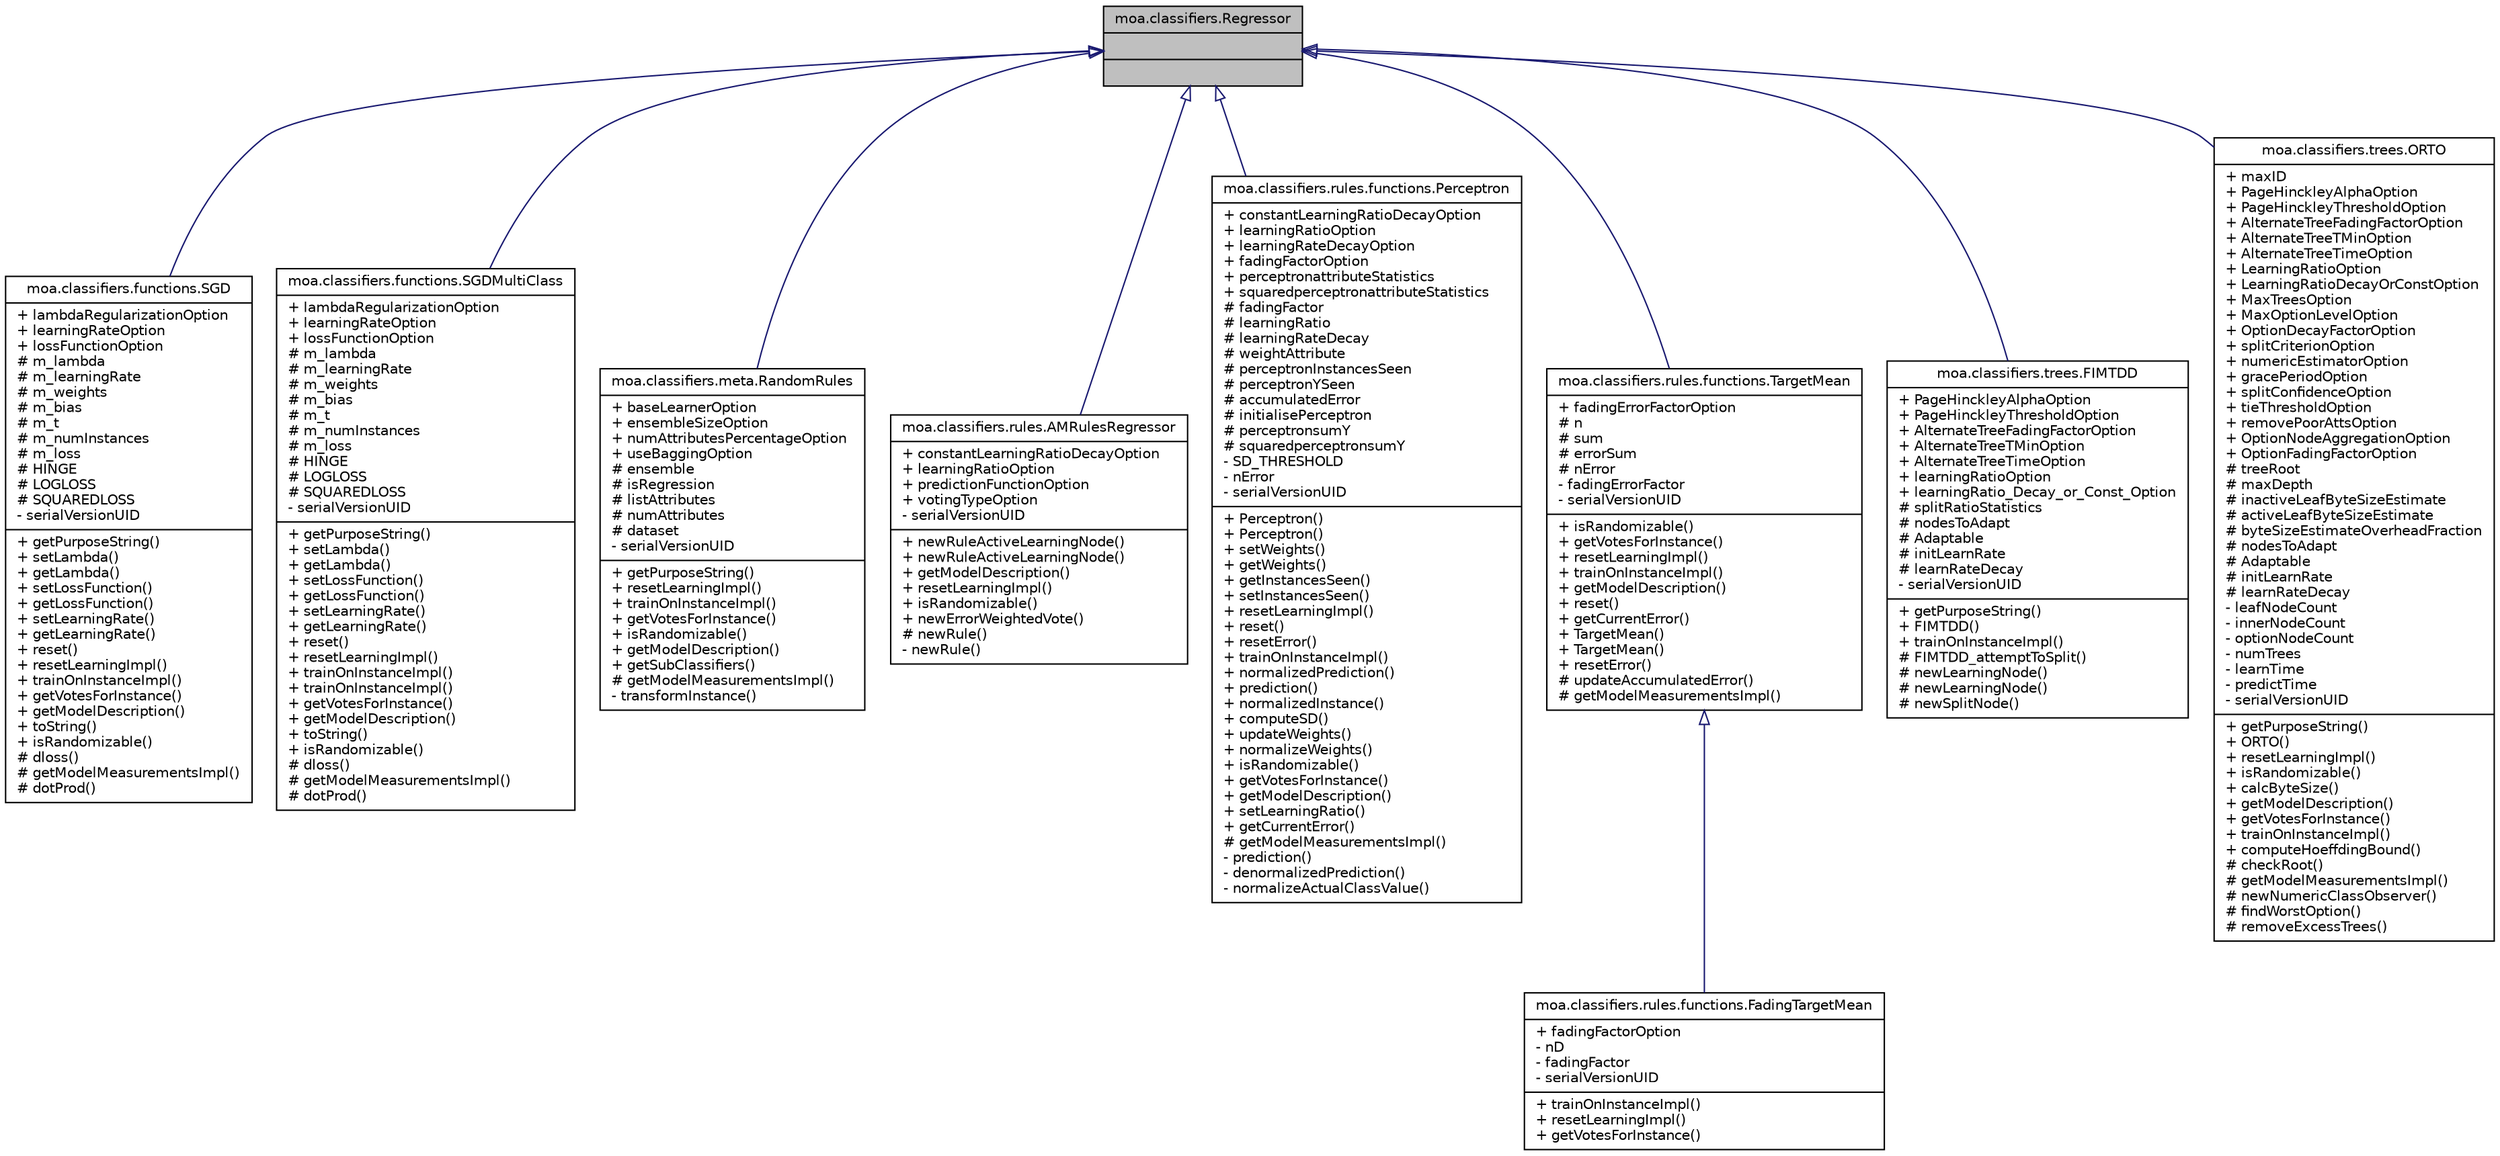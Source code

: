 digraph G
{
  edge [fontname="Helvetica",fontsize="10",labelfontname="Helvetica",labelfontsize="10"];
  node [fontname="Helvetica",fontsize="10",shape=record];
  Node1 [label="{moa.classifiers.Regressor\n||}",height=0.2,width=0.4,color="black", fillcolor="grey75", style="filled" fontcolor="black"];
  Node1 -> Node2 [dir=back,color="midnightblue",fontsize="10",style="solid",arrowtail="empty",fontname="Helvetica"];
  Node2 [label="{moa.classifiers.functions.SGD\n|+ lambdaRegularizationOption\l+ learningRateOption\l+ lossFunctionOption\l# m_lambda\l# m_learningRate\l# m_weights\l# m_bias\l# m_t\l# m_numInstances\l# m_loss\l# HINGE\l# LOGLOSS\l# SQUAREDLOSS\l- serialVersionUID\l|+ getPurposeString()\l+ setLambda()\l+ getLambda()\l+ setLossFunction()\l+ getLossFunction()\l+ setLearningRate()\l+ getLearningRate()\l+ reset()\l+ resetLearningImpl()\l+ trainOnInstanceImpl()\l+ getVotesForInstance()\l+ getModelDescription()\l+ toString()\l+ isRandomizable()\l# dloss()\l# getModelMeasurementsImpl()\l# dotProd()\l}",height=0.2,width=0.4,color="black", fillcolor="white", style="filled",URL="$classmoa_1_1classifiers_1_1functions_1_1SGD.html",tooltip="Implements stochastic gradient descent for learning various linear models (binary..."];
  Node1 -> Node3 [dir=back,color="midnightblue",fontsize="10",style="solid",arrowtail="empty",fontname="Helvetica"];
  Node3 [label="{moa.classifiers.functions.SGDMultiClass\n|+ lambdaRegularizationOption\l+ learningRateOption\l+ lossFunctionOption\l# m_lambda\l# m_learningRate\l# m_weights\l# m_bias\l# m_t\l# m_numInstances\l# m_loss\l# HINGE\l# LOGLOSS\l# SQUAREDLOSS\l- serialVersionUID\l|+ getPurposeString()\l+ setLambda()\l+ getLambda()\l+ setLossFunction()\l+ getLossFunction()\l+ setLearningRate()\l+ getLearningRate()\l+ reset()\l+ resetLearningImpl()\l+ trainOnInstanceImpl()\l+ trainOnInstanceImpl()\l+ getVotesForInstance()\l+ getModelDescription()\l+ toString()\l+ isRandomizable()\l# dloss()\l# getModelMeasurementsImpl()\l# dotProd()\l}",height=0.2,width=0.4,color="black", fillcolor="white", style="filled",URL="$classmoa_1_1classifiers_1_1functions_1_1SGDMultiClass.html",tooltip="Implements stochastic gradient descent for learning various linear models (binary..."];
  Node1 -> Node4 [dir=back,color="midnightblue",fontsize="10",style="solid",arrowtail="empty",fontname="Helvetica"];
  Node4 [label="{moa.classifiers.meta.RandomRules\n|+ baseLearnerOption\l+ ensembleSizeOption\l+ numAttributesPercentageOption\l+ useBaggingOption\l# ensemble\l# isRegression\l# listAttributes\l# numAttributes\l# dataset\l- serialVersionUID\l|+ getPurposeString()\l+ resetLearningImpl()\l+ trainOnInstanceImpl()\l+ getVotesForInstance()\l+ isRandomizable()\l+ getModelDescription()\l+ getSubClassifiers()\l# getModelMeasurementsImpl()\l- transformInstance()\l}",height=0.2,width=0.4,color="black", fillcolor="white", style="filled",URL="$classmoa_1_1classifiers_1_1meta_1_1RandomRules.html"];
  Node1 -> Node5 [dir=back,color="midnightblue",fontsize="10",style="solid",arrowtail="empty",fontname="Helvetica"];
  Node5 [label="{moa.classifiers.rules.AMRulesRegressor\n|+ constantLearningRatioDecayOption\l+ learningRatioOption\l+ predictionFunctionOption\l+ votingTypeOption\l- serialVersionUID\l|+ newRuleActiveLearningNode()\l+ newRuleActiveLearningNode()\l+ getModelDescription()\l+ resetLearningImpl()\l+ isRandomizable()\l+ newErrorWeightedVote()\l# newRule()\l- newRule()\l}",height=0.2,width=0.4,color="black", fillcolor="white", style="filled",URL="$classmoa_1_1classifiers_1_1rules_1_1AMRulesRegressor.html"];
  Node1 -> Node6 [dir=back,color="midnightblue",fontsize="10",style="solid",arrowtail="empty",fontname="Helvetica"];
  Node6 [label="{moa.classifiers.rules.functions.Perceptron\n|+ constantLearningRatioDecayOption\l+ learningRatioOption\l+ learningRateDecayOption\l+ fadingFactorOption\l+ perceptronattributeStatistics\l+ squaredperceptronattributeStatistics\l# fadingFactor\l# learningRatio\l# learningRateDecay\l# weightAttribute\l# perceptronInstancesSeen\l# perceptronYSeen\l# accumulatedError\l# initialisePerceptron\l# perceptronsumY\l# squaredperceptronsumY\l- SD_THRESHOLD\l- nError\l- serialVersionUID\l|+ Perceptron()\l+ Perceptron()\l+ setWeights()\l+ getWeights()\l+ getInstancesSeen()\l+ setInstancesSeen()\l+ resetLearningImpl()\l+ reset()\l+ resetError()\l+ trainOnInstanceImpl()\l+ normalizedPrediction()\l+ prediction()\l+ normalizedInstance()\l+ computeSD()\l+ updateWeights()\l+ normalizeWeights()\l+ isRandomizable()\l+ getVotesForInstance()\l+ getModelDescription()\l+ setLearningRatio()\l+ getCurrentError()\l# getModelMeasurementsImpl()\l- prediction()\l- denormalizedPrediction()\l- normalizeActualClassValue()\l}",height=0.2,width=0.4,color="black", fillcolor="white", style="filled",URL="$classmoa_1_1classifiers_1_1rules_1_1functions_1_1Perceptron.html"];
  Node1 -> Node7 [dir=back,color="midnightblue",fontsize="10",style="solid",arrowtail="empty",fontname="Helvetica"];
  Node7 [label="{moa.classifiers.rules.functions.TargetMean\n|+ fadingErrorFactorOption\l# n\l# sum\l# errorSum\l# nError\l- fadingErrorFactor\l- serialVersionUID\l|+ isRandomizable()\l+ getVotesForInstance()\l+ resetLearningImpl()\l+ trainOnInstanceImpl()\l+ getModelDescription()\l+ reset()\l+ getCurrentError()\l+ TargetMean()\l+ TargetMean()\l+ resetError()\l# updateAccumulatedError()\l# getModelMeasurementsImpl()\l}",height=0.2,width=0.4,color="black", fillcolor="white", style="filled",URL="$classmoa_1_1classifiers_1_1rules_1_1functions_1_1TargetMean.html"];
  Node7 -> Node8 [dir=back,color="midnightblue",fontsize="10",style="solid",arrowtail="empty",fontname="Helvetica"];
  Node8 [label="{moa.classifiers.rules.functions.FadingTargetMean\n|+ fadingFactorOption\l- nD\l- fadingFactor\l- serialVersionUID\l|+ trainOnInstanceImpl()\l+ resetLearningImpl()\l+ getVotesForInstance()\l}",height=0.2,width=0.4,color="black", fillcolor="white", style="filled",URL="$classmoa_1_1classifiers_1_1rules_1_1functions_1_1FadingTargetMean.html"];
  Node1 -> Node9 [dir=back,color="midnightblue",fontsize="10",style="solid",arrowtail="empty",fontname="Helvetica"];
  Node9 [label="{moa.classifiers.trees.FIMTDD\n|+ PageHinckleyAlphaOption\l+ PageHinckleyThresholdOption\l+ AlternateTreeFadingFactorOption\l+ AlternateTreeTMinOption\l+ AlternateTreeTimeOption\l+ learningRatioOption\l+ learningRatio_Decay_or_Const_Option\l# splitRatioStatistics\l# nodesToAdapt\l# Adaptable\l# initLearnRate\l# learnRateDecay\l- serialVersionUID\l|+ getPurposeString()\l+ FIMTDD()\l+ trainOnInstanceImpl()\l# FIMTDD_attemptToSplit()\l# newLearningNode()\l# newLearningNode()\l# newSplitNode()\l}",height=0.2,width=0.4,color="black", fillcolor="white", style="filled",URL="$classmoa_1_1classifiers_1_1trees_1_1FIMTDD.html"];
  Node1 -> Node10 [dir=back,color="midnightblue",fontsize="10",style="solid",arrowtail="empty",fontname="Helvetica"];
  Node10 [label="{moa.classifiers.trees.ORTO\n|+ maxID\l+ PageHinckleyAlphaOption\l+ PageHinckleyThresholdOption\l+ AlternateTreeFadingFactorOption\l+ AlternateTreeTMinOption\l+ AlternateTreeTimeOption\l+ LearningRatioOption\l+ LearningRatioDecayOrConstOption\l+ MaxTreesOption\l+ MaxOptionLevelOption\l+ OptionDecayFactorOption\l+ splitCriterionOption\l+ numericEstimatorOption\l+ gracePeriodOption\l+ splitConfidenceOption\l+ tieThresholdOption\l+ removePoorAttsOption\l+ OptionNodeAggregationOption\l+ OptionFadingFactorOption\l# treeRoot\l# maxDepth\l# inactiveLeafByteSizeEstimate\l# activeLeafByteSizeEstimate\l# byteSizeEstimateOverheadFraction\l# nodesToAdapt\l# Adaptable\l# initLearnRate\l# learnRateDecay\l- leafNodeCount\l- innerNodeCount\l- optionNodeCount\l- numTrees\l- learnTime\l- predictTime\l- serialVersionUID\l|+ getPurposeString()\l+ ORTO()\l+ resetLearningImpl()\l+ isRandomizable()\l+ calcByteSize()\l+ getModelDescription()\l+ getVotesForInstance()\l+ trainOnInstanceImpl()\l+ computeHoeffdingBound()\l# checkRoot()\l# getModelMeasurementsImpl()\l# newNumericClassObserver()\l# findWorstOption()\l# removeExcessTrees()\l}",height=0.2,width=0.4,color="black", fillcolor="white", style="filled",URL="$classmoa_1_1classifiers_1_1trees_1_1ORTO.html"];
}
